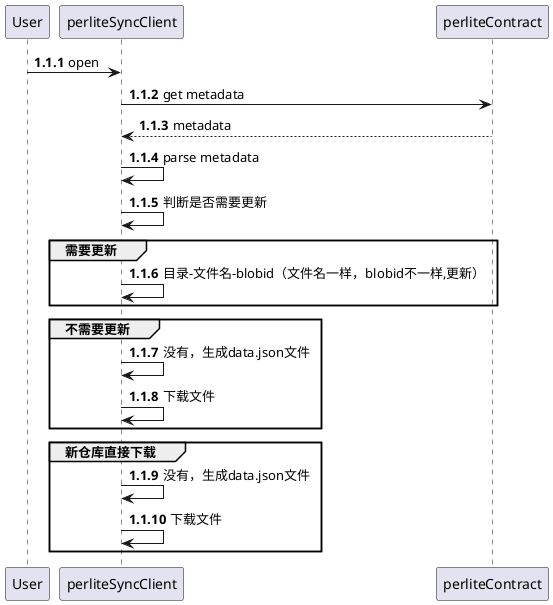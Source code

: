 @startuml init
autonumber 1.1.1
User -> perliteSyncClient: open
perliteSyncClient -> perliteContract: get metadata
perliteContract --> perliteSyncClient: metadata
perliteSyncClient -> perliteSyncClient: parse metadata
perliteSyncClient -> perliteSyncClient: 判断是否需要更新

group 需要更新
    perliteSyncClient -> perliteSyncClient: 目录-文件名-blobid（文件名一样，blobid不一样,更新）
end

group 不需要更新
    perliteSyncClient -> perliteSyncClient: 没有，生成data.json文件
    perliteSyncClient -> perliteSyncClient: 下载文件
end
group 新仓库直接下载
    perliteSyncClient -> perliteSyncClient: 没有，生成data.json文件
    perliteSyncClient -> perliteSyncClient: 下载文件
end

@enduml
